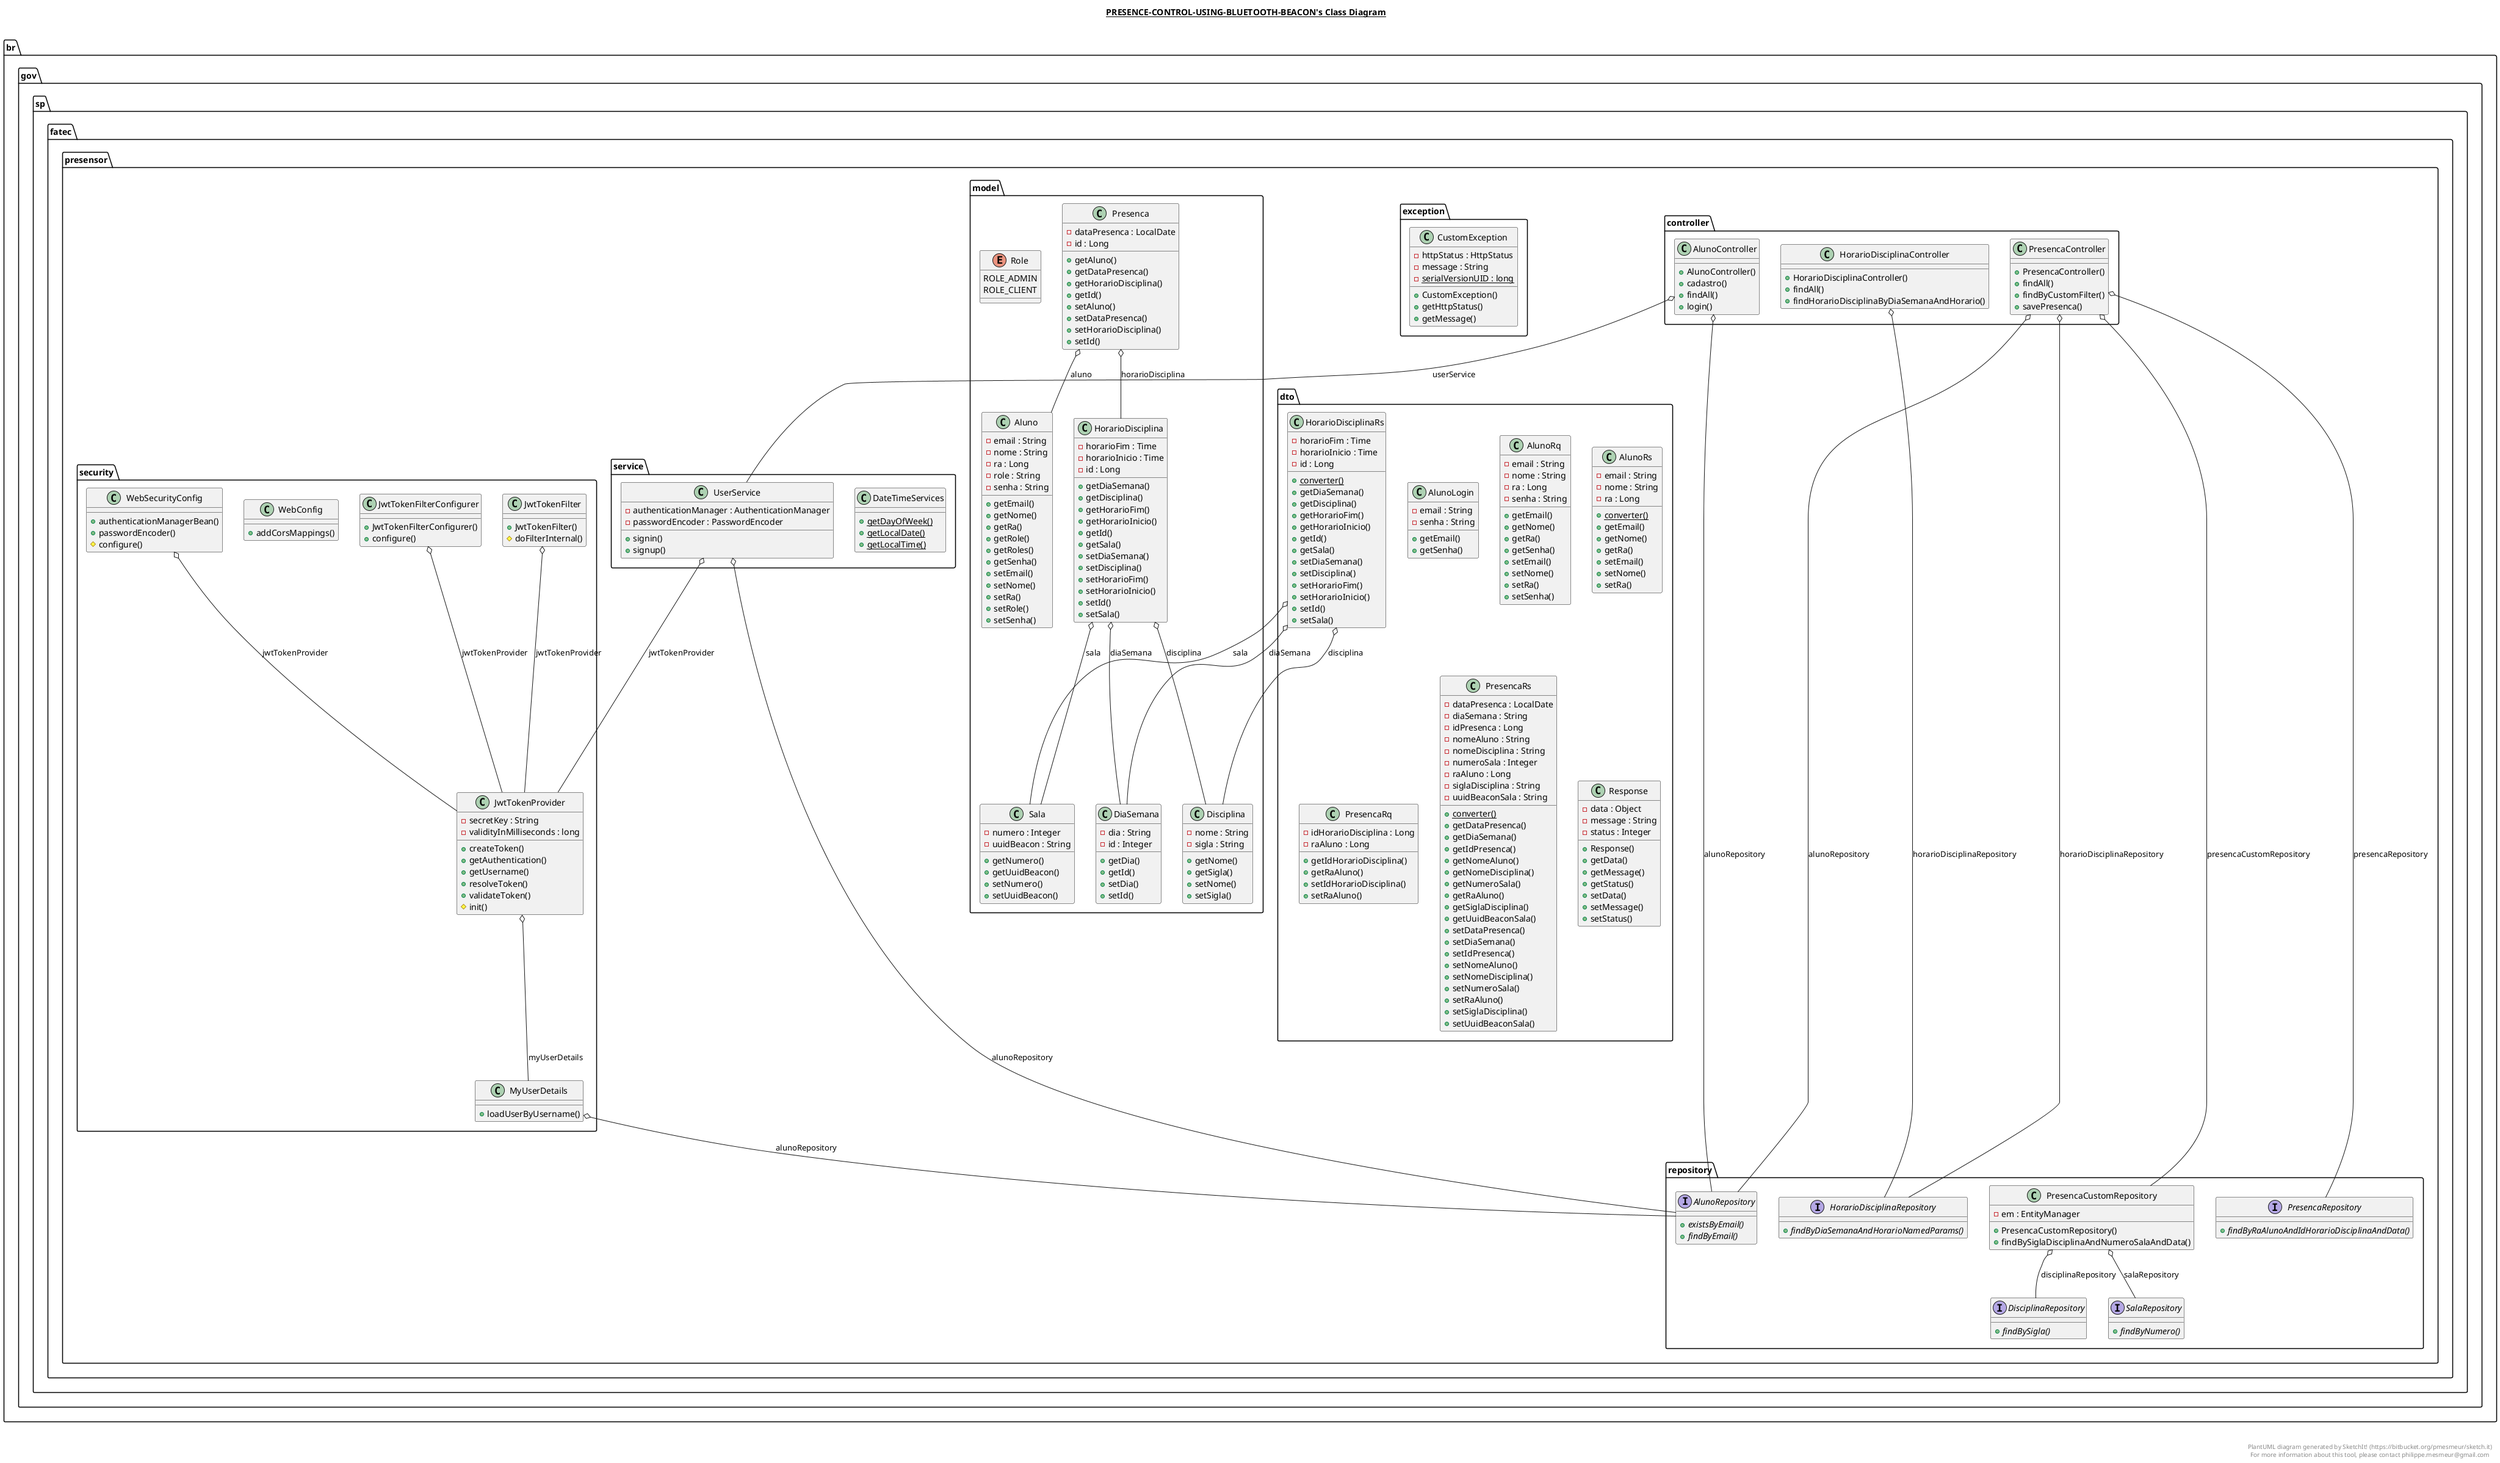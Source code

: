 @startuml

title __PRESENCE-CONTROL-USING-BLUETOOTH-BEACON's Class Diagram__\n

        class br.gov.sp.fatec.presensor.controller.AlunoController {
            + AlunoController()
            + cadastro()
            + findAll()
            + login()
        }


        class br.gov.sp.fatec.presensor.controller.HorarioDisciplinaController {
            + HorarioDisciplinaController()
            + findAll()
            + findHorarioDisciplinaByDiaSemanaAndHorario()
        }


        class br.gov.sp.fatec.presensor.controller.PresencaController {
            + PresencaController()
            + findAll()
            + findByCustomFilter()
            + savePresenca()
        }


        class br.gov.sp.fatec.presensor.dto.AlunoLogin {
            - email : String
            - senha : String
            + getEmail()
            + getSenha()
        }


        class br.gov.sp.fatec.presensor.dto.AlunoRq {
            - email : String
            - nome : String
            - ra : Long
            - senha : String
            + getEmail()
            + getNome()
            + getRa()
            + getSenha()
            + setEmail()
            + setNome()
            + setRa()
            + setSenha()
        }


        class br.gov.sp.fatec.presensor.dto.AlunoRs {
            - email : String
            - nome : String
            - ra : Long
            {static} + converter()
            + getEmail()
            + getNome()
            + getRa()
            + setEmail()
            + setNome()
            + setRa()
        }


        class br.gov.sp.fatec.presensor.dto.HorarioDisciplinaRs {
            - horarioFim : Time
            - horarioInicio : Time
            - id : Long
            {static} + converter()
            + getDiaSemana()
            + getDisciplina()
            + getHorarioFim()
            + getHorarioInicio()
            + getId()
            + getSala()
            + setDiaSemana()
            + setDisciplina()
            + setHorarioFim()
            + setHorarioInicio()
            + setId()
            + setSala()
        }


        class br.gov.sp.fatec.presensor.dto.PresencaRq {
            - idHorarioDisciplina : Long
            - raAluno : Long
            + getIdHorarioDisciplina()
            + getRaAluno()
            + setIdHorarioDisciplina()
            + setRaAluno()
        }


        class br.gov.sp.fatec.presensor.dto.PresencaRs {
            - dataPresenca : LocalDate
            - diaSemana : String
            - idPresenca : Long
            - nomeAluno : String
            - nomeDisciplina : String
            - numeroSala : Integer
            - raAluno : Long
            - siglaDisciplina : String
            - uuidBeaconSala : String
            {static} + converter()
            + getDataPresenca()
            + getDiaSemana()
            + getIdPresenca()
            + getNomeAluno()
            + getNomeDisciplina()
            + getNumeroSala()
            + getRaAluno()
            + getSiglaDisciplina()
            + getUuidBeaconSala()
            + setDataPresenca()
            + setDiaSemana()
            + setIdPresenca()
            + setNomeAluno()
            + setNomeDisciplina()
            + setNumeroSala()
            + setRaAluno()
            + setSiglaDisciplina()
            + setUuidBeaconSala()
        }


        class br.gov.sp.fatec.presensor.dto.Response {
            - data : Object
            - message : String
            - status : Integer
            + Response()
            + getData()
            + getMessage()
            + getStatus()
            + setData()
            + setMessage()
            + setStatus()
        }


        class br.gov.sp.fatec.presensor.exception.CustomException {
            - httpStatus : HttpStatus
            - message : String
            {static} - serialVersionUID : long
            + CustomException()
            + getHttpStatus()
            + getMessage()
        }


        class br.gov.sp.fatec.presensor.model.Aluno {
            - email : String
            - nome : String
            - ra : Long
            - role : String
            - senha : String
            + getEmail()
            + getNome()
            + getRa()
            + getRole()
            + getRoles()
            + getSenha()
            + setEmail()
            + setNome()
            + setRa()
            + setRole()
            + setSenha()
        }


        class br.gov.sp.fatec.presensor.model.DiaSemana {
            - dia : String
            - id : Integer
            + getDia()
            + getId()
            + setDia()
            + setId()
        }


        class br.gov.sp.fatec.presensor.model.Disciplina {
            - nome : String
            - sigla : String
            + getNome()
            + getSigla()
            + setNome()
            + setSigla()
        }


        class br.gov.sp.fatec.presensor.model.HorarioDisciplina {
            - horarioFim : Time
            - horarioInicio : Time
            - id : Long
            + getDiaSemana()
            + getDisciplina()
            + getHorarioFim()
            + getHorarioInicio()
            + getId()
            + getSala()
            + setDiaSemana()
            + setDisciplina()
            + setHorarioFim()
            + setHorarioInicio()
            + setId()
            + setSala()
        }


        class br.gov.sp.fatec.presensor.model.Presenca {
            - dataPresenca : LocalDate
            - id : Long
            + getAluno()
            + getDataPresenca()
            + getHorarioDisciplina()
            + getId()
            + setAluno()
            + setDataPresenca()
            + setHorarioDisciplina()
            + setId()
        }


        enum br.gov.sp.fatec.presensor.model.Role {
          ROLE_ADMIN
          ROLE_CLIENT
        }


        class br.gov.sp.fatec.presensor.model.Sala {
            - numero : Integer
            - uuidBeacon : String
            + getNumero()
            + getUuidBeacon()
            + setNumero()
            + setUuidBeacon()
        }


        interface br.gov.sp.fatec.presensor.repository.AlunoRepository {
            {abstract} + existsByEmail()
            {abstract} + findByEmail()
        }


        interface br.gov.sp.fatec.presensor.repository.DisciplinaRepository {
            {abstract} + findBySigla()
        }


        interface br.gov.sp.fatec.presensor.repository.HorarioDisciplinaRepository {
            {abstract} + findByDiaSemanaAndHorarioNamedParams()
        }


        class br.gov.sp.fatec.presensor.repository.PresencaCustomRepository {
            - em : EntityManager
            + PresencaCustomRepository()
            + findBySiglaDisciplinaAndNumeroSalaAndData()
        }


        interface br.gov.sp.fatec.presensor.repository.PresencaRepository {
            {abstract} + findByRaAlunoAndIdHorarioDisciplinaAndData()
        }


        interface br.gov.sp.fatec.presensor.repository.SalaRepository {
            {abstract} + findByNumero()
        }


        class br.gov.sp.fatec.presensor.security.JwtTokenFilter {
            + JwtTokenFilter()
            # doFilterInternal()
        }


        class br.gov.sp.fatec.presensor.security.JwtTokenFilterConfigurer {
            + JwtTokenFilterConfigurer()
            + configure()
        }


        class br.gov.sp.fatec.presensor.security.JwtTokenProvider {
            - secretKey : String
            - validityInMilliseconds : long
            + createToken()
            + getAuthentication()
            + getUsername()
            + resolveToken()
            + validateToken()
            # init()
        }


        class br.gov.sp.fatec.presensor.security.MyUserDetails {
            + loadUserByUsername()
        }


        class br.gov.sp.fatec.presensor.security.WebConfig {
            + addCorsMappings()
        }


        class br.gov.sp.fatec.presensor.security.WebSecurityConfig {
            + authenticationManagerBean()
            + passwordEncoder()
            # configure()
        }


        class br.gov.sp.fatec.presensor.service.DateTimeServices {
            {static} + getDayOfWeek()
            {static} + getLocalDate()
            {static} + getLocalTime()
        }


        class br.gov.sp.fatec.presensor.service.UserService {
            - authenticationManager : AuthenticationManager
            - passwordEncoder : PasswordEncoder
            + signin()
            + signup()
        }


  br.gov.sp.fatec.presensor.controller.AlunoController o-- br.gov.sp.fatec.presensor.repository.AlunoRepository : alunoRepository
  br.gov.sp.fatec.presensor.controller.AlunoController o-- br.gov.sp.fatec.presensor.service.UserService : userService
  br.gov.sp.fatec.presensor.controller.HorarioDisciplinaController o-- br.gov.sp.fatec.presensor.repository.HorarioDisciplinaRepository : horarioDisciplinaRepository
  br.gov.sp.fatec.presensor.controller.PresencaController o-- br.gov.sp.fatec.presensor.repository.AlunoRepository : alunoRepository
  br.gov.sp.fatec.presensor.controller.PresencaController o-- br.gov.sp.fatec.presensor.repository.HorarioDisciplinaRepository : horarioDisciplinaRepository
  br.gov.sp.fatec.presensor.controller.PresencaController o-- br.gov.sp.fatec.presensor.repository.PresencaCustomRepository : presencaCustomRepository
  br.gov.sp.fatec.presensor.controller.PresencaController o-- br.gov.sp.fatec.presensor.repository.PresencaRepository : presencaRepository
  br.gov.sp.fatec.presensor.dto.HorarioDisciplinaRs o-- br.gov.sp.fatec.presensor.model.DiaSemana : diaSemana
  br.gov.sp.fatec.presensor.dto.HorarioDisciplinaRs o-- br.gov.sp.fatec.presensor.model.Disciplina : disciplina
  br.gov.sp.fatec.presensor.dto.HorarioDisciplinaRs o-- br.gov.sp.fatec.presensor.model.Sala : sala
  br.gov.sp.fatec.presensor.model.HorarioDisciplina o-- br.gov.sp.fatec.presensor.model.DiaSemana : diaSemana
  br.gov.sp.fatec.presensor.model.HorarioDisciplina o-- br.gov.sp.fatec.presensor.model.Disciplina : disciplina
  br.gov.sp.fatec.presensor.model.HorarioDisciplina o-- br.gov.sp.fatec.presensor.model.Sala : sala
  br.gov.sp.fatec.presensor.model.Presenca o-- br.gov.sp.fatec.presensor.model.Aluno : aluno
  br.gov.sp.fatec.presensor.model.Presenca o-- br.gov.sp.fatec.presensor.model.HorarioDisciplina : horarioDisciplina
  br.gov.sp.fatec.presensor.repository.PresencaCustomRepository o-- br.gov.sp.fatec.presensor.repository.DisciplinaRepository : disciplinaRepository
  br.gov.sp.fatec.presensor.repository.PresencaCustomRepository o-- br.gov.sp.fatec.presensor.repository.SalaRepository : salaRepository
  br.gov.sp.fatec.presensor.security.JwtTokenFilter o-- br.gov.sp.fatec.presensor.security.JwtTokenProvider : jwtTokenProvider
  br.gov.sp.fatec.presensor.security.JwtTokenFilterConfigurer o-- br.gov.sp.fatec.presensor.security.JwtTokenProvider : jwtTokenProvider
  br.gov.sp.fatec.presensor.security.JwtTokenProvider o-- br.gov.sp.fatec.presensor.security.MyUserDetails : myUserDetails
  br.gov.sp.fatec.presensor.security.MyUserDetails o-- br.gov.sp.fatec.presensor.repository.AlunoRepository : alunoRepository
  br.gov.sp.fatec.presensor.security.WebSecurityConfig o-- br.gov.sp.fatec.presensor.security.JwtTokenProvider : jwtTokenProvider
  br.gov.sp.fatec.presensor.service.UserService o-- br.gov.sp.fatec.presensor.repository.AlunoRepository : alunoRepository
  br.gov.sp.fatec.presensor.service.UserService o-- br.gov.sp.fatec.presensor.security.JwtTokenProvider : jwtTokenProvider


right footer


PlantUML diagram generated by SketchIt! (https://bitbucket.org/pmesmeur/sketch.it)
For more information about this tool, please contact philippe.mesmeur@gmail.com
endfooter

@enduml
